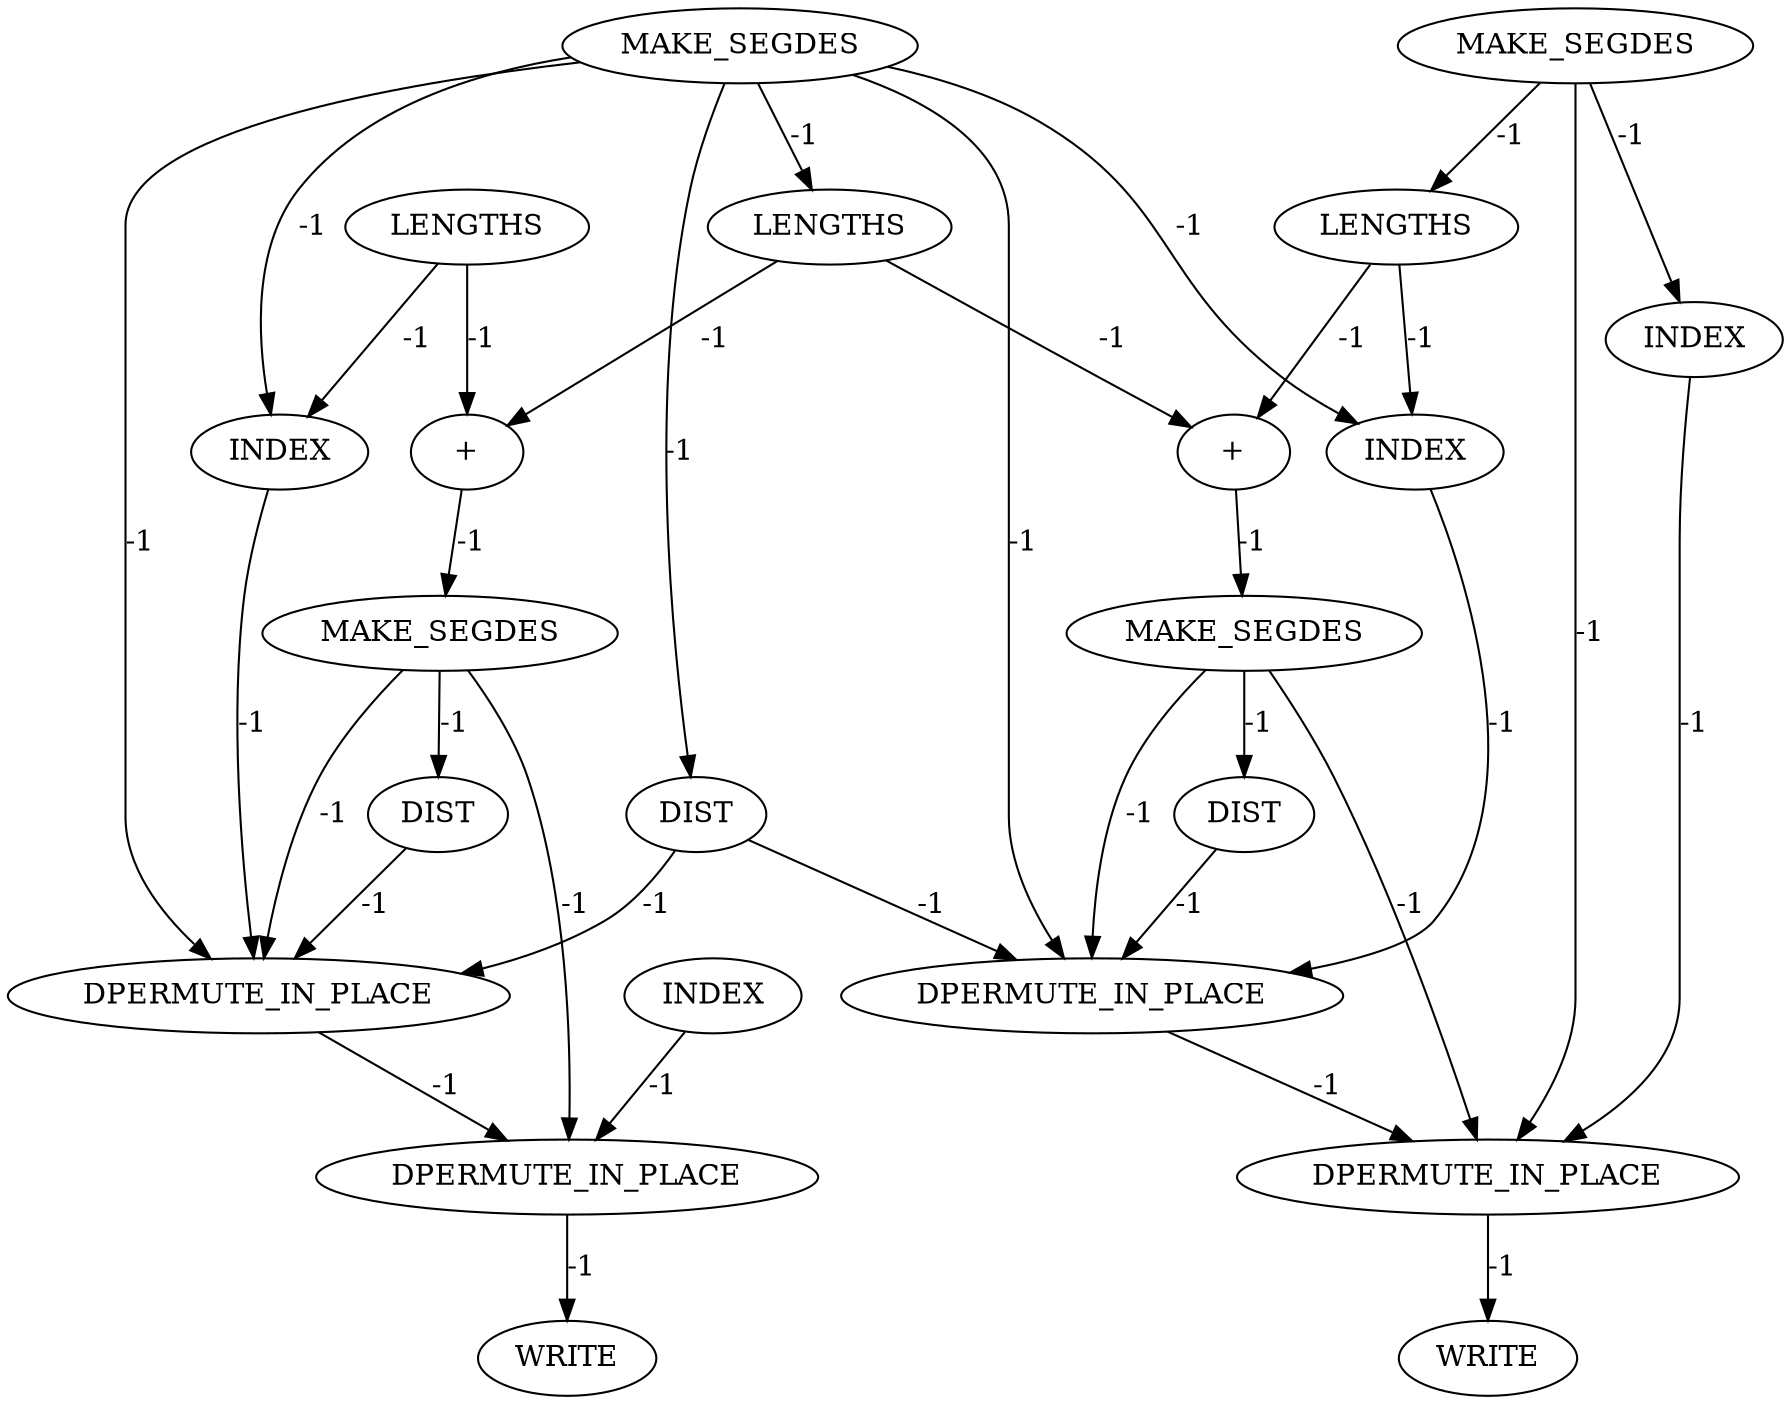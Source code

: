 digraph {
	cg_A_INST_16418 [label=DPERMUTE_IN_PLACE cost=0]
	cg_A_INST_16417 [label=DPERMUTE_IN_PLACE cost=0]
	cg_A_INST_9958 [label=DIST cost=0]
	cg_A_INST_9877 [label=DIST cost=0]
	cg_A_INST_9843 [label=INDEX cost=0]
	cg_A_INST_9936 [label=INDEX cost=0]
	cg_A_INST_9901 [label=WRITE cost=0]
	cg_A_INST_9947 [label="+" cost=0]
	cg_A_INST_16416 [label=DPERMUTE_IN_PLACE cost=0]
	cg_A_INST_364 [label=MAKE_SEGDES cost=0]
	cg_A_INST_9855 [label=INDEX cost=0]
	cg_A_INST_9866 [label="+" cost=0]
	cg_A_INST_9827 [label=MAKE_SEGDES cost=0]
	cg_A_INST_9847 [label=LENGTHS cost=0]
	cg_A_INST_9952 [label=MAKE_SEGDES cost=0]
	cg_A_INST_16419 [label=DPERMUTE_IN_PLACE cost=0]
	cg_A_INST_9982 [label=WRITE cost=0]
	cg_A_INST_9865 [label=LENGTHS cost=0]
	cg_A_INST_9833 [label=DIST cost=0]
	cg_A_INST_9871 [label=MAKE_SEGDES cost=0]
	cg_A_INST_9924 [label=INDEX cost=0]
	cg_A_INST_9928 [label=LENGTHS cost=0]
	cg_A_INST_16418 -> cg_A_INST_16419 [label=-1 cost=-1]
	cg_A_INST_16417 -> cg_A_INST_9901 [label=-1 cost=-1]
	cg_A_INST_9958 -> cg_A_INST_16418 [label=-1 cost=-1]
	cg_A_INST_9877 -> cg_A_INST_16416 [label=-1 cost=-1]
	cg_A_INST_9843 -> cg_A_INST_16417 [label=-1 cost=-1]
	cg_A_INST_9936 -> cg_A_INST_16418 [label=-1 cost=-1]
	cg_A_INST_9947 -> cg_A_INST_9952 [label=-1 cost=-1]
	cg_A_INST_16416 -> cg_A_INST_16417 [label=-1 cost=-1]
	cg_A_INST_364 -> cg_A_INST_9843 [label=-1 cost=-1]
	cg_A_INST_364 -> cg_A_INST_9847 [label=-1 cost=-1]
	cg_A_INST_364 -> cg_A_INST_16417 [label=-1 cost=-1]
	cg_A_INST_9855 -> cg_A_INST_16416 [label=-1 cost=-1]
	cg_A_INST_9866 -> cg_A_INST_9871 [label=-1 cost=-1]
	cg_A_INST_9827 -> cg_A_INST_9833 [label=-1 cost=-1]
	cg_A_INST_9827 -> cg_A_INST_9855 [label=-1 cost=-1]
	cg_A_INST_9827 -> cg_A_INST_9865 [label=-1 cost=-1]
	cg_A_INST_9827 -> cg_A_INST_16416 [label=-1 cost=-1]
	cg_A_INST_9827 -> cg_A_INST_9936 [label=-1 cost=-1]
	cg_A_INST_9827 -> cg_A_INST_16418 [label=-1 cost=-1]
	cg_A_INST_9847 -> cg_A_INST_9855 [label=-1 cost=-1]
	cg_A_INST_9847 -> cg_A_INST_9866 [label=-1 cost=-1]
	cg_A_INST_9952 -> cg_A_INST_9958 [label=-1 cost=-1]
	cg_A_INST_9952 -> cg_A_INST_16418 [label=-1 cost=-1]
	cg_A_INST_9952 -> cg_A_INST_16419 [label=-1 cost=-1]
	cg_A_INST_16419 -> cg_A_INST_9982 [label=-1 cost=-1]
	cg_A_INST_9865 -> cg_A_INST_9866 [label=-1 cost=-1]
	cg_A_INST_9865 -> cg_A_INST_9947 [label=-1 cost=-1]
	cg_A_INST_9833 -> cg_A_INST_16416 [label=-1 cost=-1]
	cg_A_INST_9833 -> cg_A_INST_16418 [label=-1 cost=-1]
	cg_A_INST_9871 -> cg_A_INST_9877 [label=-1 cost=-1]
	cg_A_INST_9871 -> cg_A_INST_16416 [label=-1 cost=-1]
	cg_A_INST_9871 -> cg_A_INST_16417 [label=-1 cost=-1]
	cg_A_INST_9924 -> cg_A_INST_16419 [label=-1 cost=-1]
	cg_A_INST_9928 -> cg_A_INST_9936 [label=-1 cost=-1]
	cg_A_INST_9928 -> cg_A_INST_9947 [label=-1 cost=-1]
}

